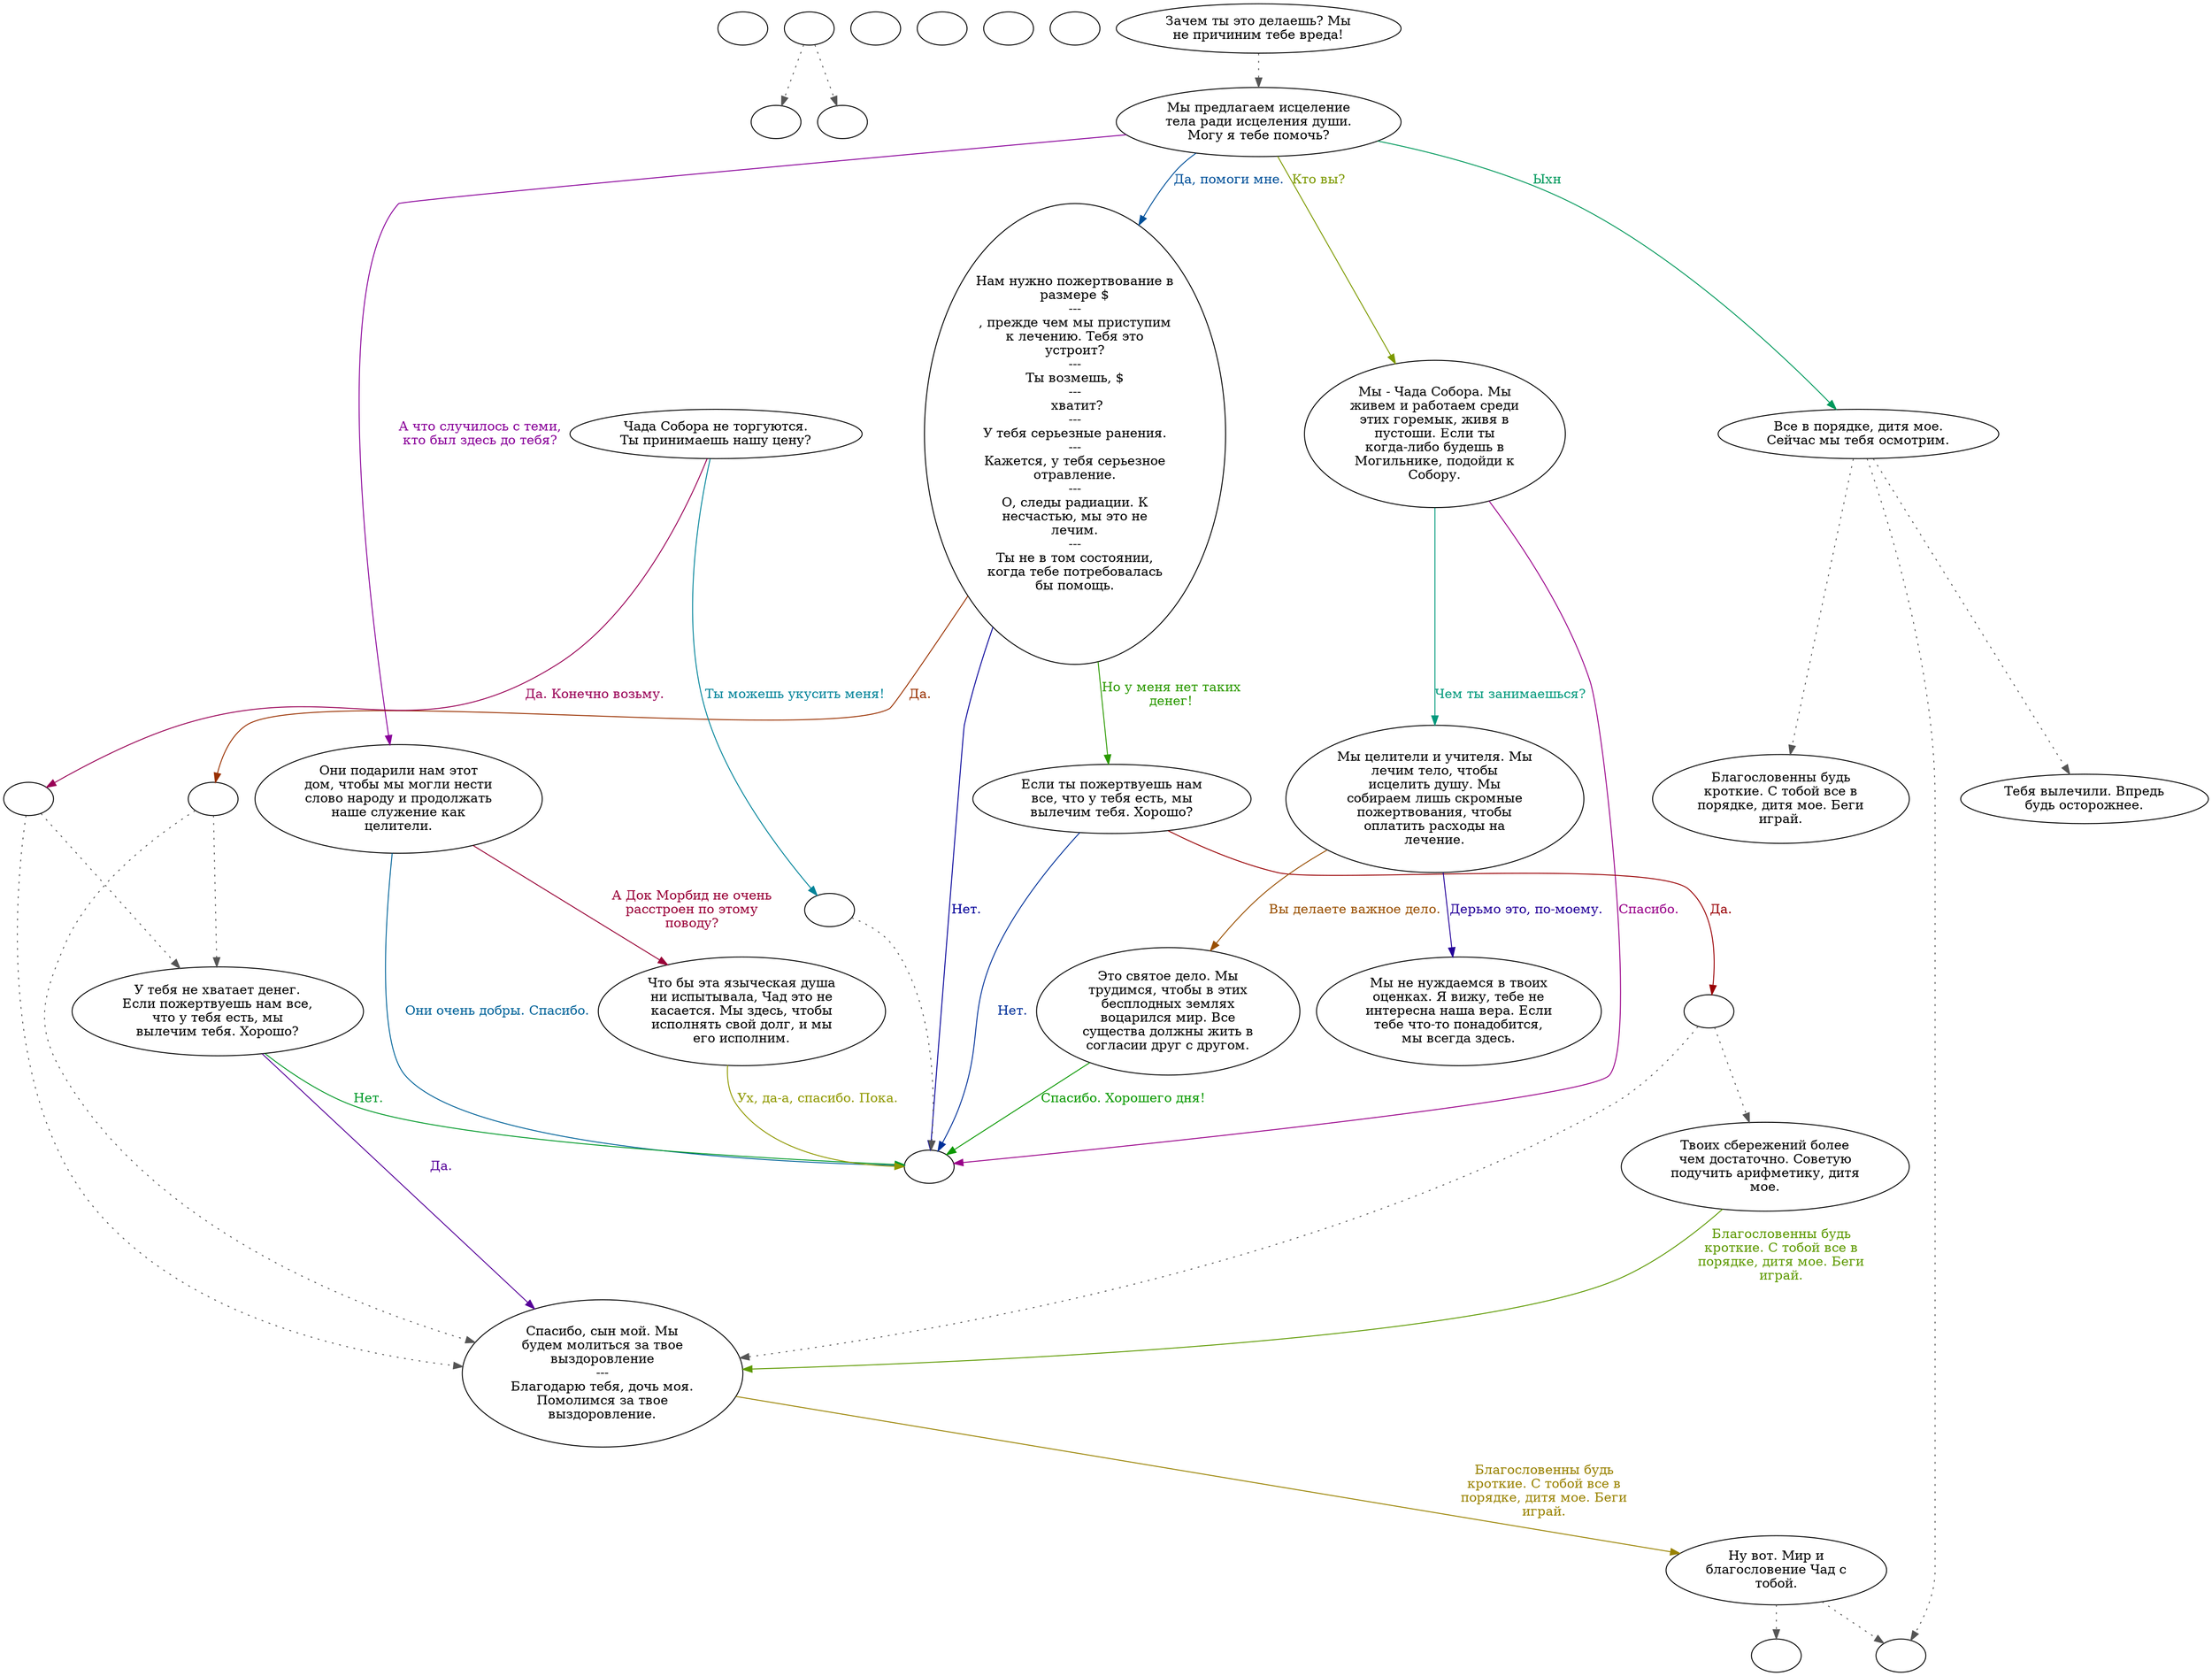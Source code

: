 digraph jchidmem {
  "start" [style=filled       fillcolor="#FFFFFF"       color="#000000"]
  "start" [label=""]
  "critter_p_proc" [style=filled       fillcolor="#FFFFFF"       color="#000000"]
  "critter_p_proc" -> "flee_dude" [style=dotted color="#555555"]
  "critter_p_proc" -> "sleeping" [style=dotted color="#555555"]
  "critter_p_proc" [label=""]
  "destroy_p_proc" [style=filled       fillcolor="#FFFFFF"       color="#000000"]
  "destroy_p_proc" [label=""]
  "map_enter_p_proc" [style=filled       fillcolor="#FFFFFF"       color="#000000"]
  "map_enter_p_proc" [label=""]
  "map_update_p_proc" [style=filled       fillcolor="#FFFFFF"       color="#000000"]
  "map_update_p_proc" [label=""]
  "pickup_p_proc" [style=filled       fillcolor="#FFFFFF"       color="#000000"]
  "pickup_p_proc" [label=""]
  "talk_p_proc" [style=filled       fillcolor="#FFFFFF"       color="#000000"]
  "talk_p_proc" -> "Child00" [style=dotted color="#555555"]
  "talk_p_proc" [label="Зачем ты это делаешь? Мы\nне причиним тебе вреда!"]
  "ChildEnd" [style=filled       fillcolor="#FFFFFF"       color="#000000"]
  "ChildEnd" [label=""]
  "child_heal" [style=filled       fillcolor="#FFFFFF"       color="#000000"]
  "child_heal" [label=""]
  "child_pois" [style=filled       fillcolor="#FFFFFF"       color="#000000"]
  "child_pois" [label=""]
  "Child00" [style=filled       fillcolor="#FFFFFF"       color="#000000"]
  "Child00" [label="Мы предлагаем исцеление\nтела ради исцеления души.\nМогу я тебе помочь?"]
  "Child00" -> "Child04" [label="Да, помоги мне." color="#005099" fontcolor="#005099"]
  "Child00" -> "Child11" [label="Кто вы?" color="#7C9900" fontcolor="#7C9900"]
  "Child00" -> "Child15" [label="А что случилось с теми,\nкто был здесь до тебя?" color="#890099" fontcolor="#890099"]
  "Child00" -> "Child01" [label="Ыхн" color="#00995C" fontcolor="#00995C"]
  "Child01" [style=filled       fillcolor="#FFFFFF"       color="#000000"]
  "Child01" -> "child_heal" [style=dotted color="#555555"]
  "Child01" -> "Child03" [style=dotted color="#555555"]
  "Child01" -> "Child02" [style=dotted color="#555555"]
  "Child01" [label="Все в порядке, дитя мое.\nСейчас мы тебя осмотрим."]
  "Child02" [style=filled       fillcolor="#FFFFFF"       color="#000000"]
  "Child02" [label="Благословенны будь\nкроткие. С тобой все в\nпорядке, дитя мое. Беги\nиграй."]
  "Child03" [style=filled       fillcolor="#FFFFFF"       color="#000000"]
  "Child03" [label="Тебя вылечили. Впредь\nбудь осторожнее."]
  "Child04" [style=filled       fillcolor="#FFFFFF"       color="#000000"]
  "Child04" [label="Нам нужно пожертвование в\nразмере $\n---\n, прежде чем мы приступим\nк лечению. Тебя это\nустроит?\n---\nТы возмешь, $\n---\n хватит?\n---\nУ тебя серьезные ранения.\n---\nКажется, у тебя серьезное\nотравление.\n---\nО, следы радиации. К\nнесчастью, мы это не\nлечим.\n---\nТы не в том состоянии,\nкогда тебе потребовалась\nбы помощь."]
  "Child04" -> "Child04a" [label="Да." color="#993000" fontcolor="#993000"]
  "Child04" -> "ChildEnd" [label="Нет." color="#030099" fontcolor="#030099"]
  "Child04" -> "Child09" [label="Но у меня нет таких\nденег!" color="#2A9900" fontcolor="#2A9900"]
  "Child04a" [style=filled       fillcolor="#FFFFFF"       color="#000000"]
  "Child04a" -> "Child08" [style=dotted color="#555555"]
  "Child04a" -> "Child06" [style=dotted color="#555555"]
  "Child04a" [label=""]
  "Child05" [style=filled       fillcolor="#FFFFFF"       color="#000000"]
  "Child05" [label="Чада Собора не торгуются.\nТы принимаешь нашу цену?"]
  "Child05" -> "Child05a" [label="Да. Конечно возьму." color="#990056" fontcolor="#990056"]
  "Child05" -> "Child05b" [label="Ты можешь укусить меня!" color="#008399" fontcolor="#008399"]
  "Child05a" [style=filled       fillcolor="#FFFFFF"       color="#000000"]
  "Child05a" -> "Child08" [style=dotted color="#555555"]
  "Child05a" -> "Child06" [style=dotted color="#555555"]
  "Child05a" [label=""]
  "Child05b" [style=filled       fillcolor="#FFFFFF"       color="#000000"]
  "Child05b" -> "ChildEnd" [style=dotted color="#555555"]
  "Child05b" [label=""]
  "Child06" [style=filled       fillcolor="#FFFFFF"       color="#000000"]
  "Child06" [label="Спасибо, сын мой. Мы\nбудем молиться за твое\nвыздоровление\n---\nБлагодарю тебя, дочь моя.\nПомолимся за твое\nвыздоровление."]
  "Child06" -> "Child07" [label="Благословенны будь\nкроткие. С тобой все в\nпорядке, дитя мое. Беги\nиграй." color="#998200" fontcolor="#998200"]
  "Child07" [style=filled       fillcolor="#FFFFFF"       color="#000000"]
  "Child07" -> "child_heal" [style=dotted color="#555555"]
  "Child07" -> "child_pois" [style=dotted color="#555555"]
  "Child07" [label="Ну вот. Мир и\nблагословение Чад с\nтобой."]
  "Child08" [style=filled       fillcolor="#FFFFFF"       color="#000000"]
  "Child08" [label="У тебя не хватает денег.\nЕсли пожертвуешь нам все,\nчто у тебя есть, мы\nвылечим тебя. Хорошо?"]
  "Child08" -> "Child06" [label="Да." color="#560099" fontcolor="#560099"]
  "Child08" -> "ChildEnd" [label="Нет." color="#009929" fontcolor="#009929"]
  "Child09" [style=filled       fillcolor="#FFFFFF"       color="#000000"]
  "Child09" [label="Если ты пожертвуешь нам\nвсе, что у тебя есть, мы\nвылечим тебя. Хорошо?"]
  "Child09" -> "Child09a" [label="Да." color="#990004" fontcolor="#990004"]
  "Child09" -> "ChildEnd" [label="Нет." color="#003099" fontcolor="#003099"]
  "Child09a" [style=filled       fillcolor="#FFFFFF"       color="#000000"]
  "Child09a" -> "Child06" [style=dotted color="#555555"]
  "Child09a" -> "Child10" [style=dotted color="#555555"]
  "Child09a" [label=""]
  "Child10" [style=filled       fillcolor="#FFFFFF"       color="#000000"]
  "Child10" [label="Твоих сбережений более\nчем достаточно. Советую\nподучить арифметику, дитя\nмое."]
  "Child10" -> "Child06" [label="Благословенны будь\nкроткие. С тобой все в\nпорядке, дитя мое. Беги\nиграй." color="#5D9900" fontcolor="#5D9900"]
  "Child11" [style=filled       fillcolor="#FFFFFF"       color="#000000"]
  "Child11" [label="Мы - Чада Собора. Мы\nживем и работаем среди\nэтих горемык, живя в\nпустоши. Если ты\nкогда-либо будешь в\nМогильнике, подойди к\nСобору."]
  "Child11" -> "ChildEnd" [label="Спасибо." color="#990089" fontcolor="#990089"]
  "Child11" -> "Child12" [label="Чем ты занимаешься?" color="#00997C" fontcolor="#00997C"]
  "Child12" [style=filled       fillcolor="#FFFFFF"       color="#000000"]
  "Child12" [label="Мы целители и учителя. Мы\nлечим тело, чтобы\nисцелить душу. Мы\nсобираем лишь скромные\nпожертвования, чтобы\nоплатить расходы на\nлечение."]
  "Child12" -> "Child14" [label="Вы делаете важное дело." color="#994F00" fontcolor="#994F00"]
  "Child12" -> "Child13" [label="Дерьмо это, по-моему." color="#230099" fontcolor="#230099"]
  "Child13" [style=filled       fillcolor="#FFFFFF"       color="#000000"]
  "Child13" [label="Мы не нуждаемся в твоих\nоценках. Я вижу, тебе не\nинтересна наша вера. Если\nтебе что-то понадобится,\nмы всегда здесь."]
  "Child14" [style=filled       fillcolor="#FFFFFF"       color="#000000"]
  "Child14" [label="Это святое дело. Мы\nтрудимся, чтобы в этих\nбесплодных землях\nвоцарился мир. Все\nсущества должны жить в\nсогласии друг с другом."]
  "Child14" -> "ChildEnd" [label="Спасибо. Хорошего дня!" color="#0A9900" fontcolor="#0A9900"]
  "Child15" [style=filled       fillcolor="#FFFFFF"       color="#000000"]
  "Child15" [label="Они подарили нам этот\nдом, чтобы мы могли нести\nслово народу и продолжать\nнаше служение как\nцелители."]
  "Child15" -> "Child16" [label="А Док Морбид не очень\nрасстроен по этому\nповоду?" color="#990037" fontcolor="#990037"]
  "Child15" -> "ChildEnd" [label="Они очень добры. Спасибо." color="#006399" fontcolor="#006399"]
  "Child16" [style=filled       fillcolor="#FFFFFF"       color="#000000"]
  "Child16" [label="Что бы эта языческая душа\nни испытывала, Чад это не\nкасается. Мы здесь, чтобы\nисполнять свой долг, и мы\nего исполним."]
  "Child16" -> "ChildEnd" [label="Ух, да-а, спасибо. Пока." color="#909900" fontcolor="#909900"]
  "flee_dude" [style=filled       fillcolor="#FFFFFF"       color="#000000"]
  "flee_dude" [label=""]
  "sleeping" [style=filled       fillcolor="#FFFFFF"       color="#000000"]
  "sleeping" [label=""]
}